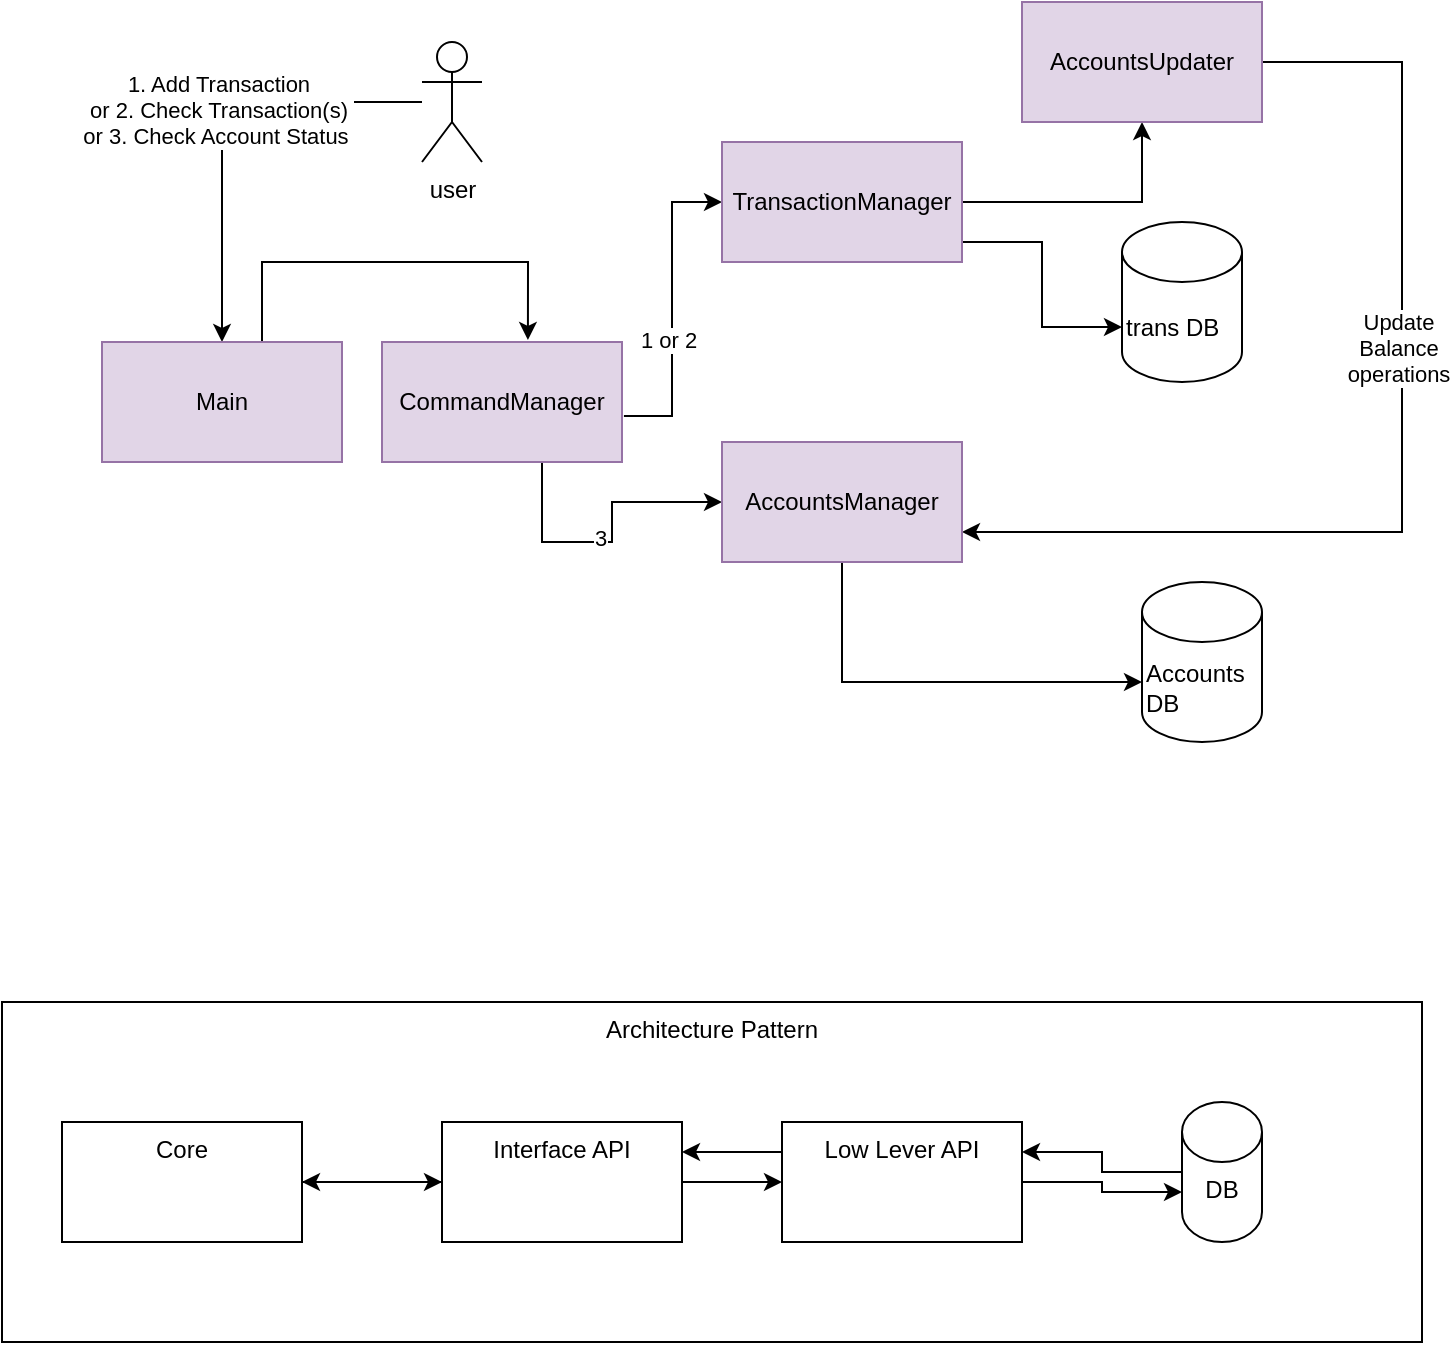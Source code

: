 <mxfile version="14.9.6" type="device" pages="3"><diagram id="Vb-tk30ftw8vMjBTLNLV" name="HLD"><mxGraphModel dx="1186" dy="725" grid="1" gridSize="10" guides="1" tooltips="1" connect="1" arrows="1" fold="1" page="1" pageScale="1" pageWidth="827" pageHeight="1169" math="0" shadow="0"><root><mxCell id="0"/><mxCell id="1" parent="0"/><mxCell id="M7VsPgKbZLjRZmRRYbGa-11" value="Architecture Pattern" style="rounded=0;whiteSpace=wrap;html=1;verticalAlign=top;" parent="1" vertex="1"><mxGeometry x="80" y="770" width="710" height="170" as="geometry"/></mxCell><mxCell id="-_7C8Q36fpUBjQMdAk2E-4" style="edgeStyle=orthogonalEdgeStyle;rounded=0;orthogonalLoop=1;jettySize=auto;html=1;" parent="1" source="-_7C8Q36fpUBjQMdAk2E-1" target="-_7C8Q36fpUBjQMdAk2E-3" edge="1"><mxGeometry relative="1" as="geometry"/></mxCell><mxCell id="-_7C8Q36fpUBjQMdAk2E-5" value="1. Add Transaction&lt;br&gt;or 2. Check Transaction(s)&lt;br&gt;or 3. Check Account Status&amp;nbsp;" style="edgeLabel;html=1;align=center;verticalAlign=middle;resizable=0;points=[];" parent="-_7C8Q36fpUBjQMdAk2E-4" vertex="1" connectable="0"><mxGeometry x="-0.056" y="-2" relative="1" as="geometry"><mxPoint as="offset"/></mxGeometry></mxCell><mxCell id="-_7C8Q36fpUBjQMdAk2E-1" value="user" style="shape=umlActor;verticalLabelPosition=bottom;verticalAlign=top;html=1;outlineConnect=0;" parent="1" vertex="1"><mxGeometry x="290" y="290" width="30" height="60" as="geometry"/></mxCell><mxCell id="9gveYvl_sBy4bHLRtzPe-2" style="edgeStyle=orthogonalEdgeStyle;rounded=0;orthogonalLoop=1;jettySize=auto;html=1;entryX=0;entryY=0.5;entryDx=0;entryDy=0;exitX=1.008;exitY=0.617;exitDx=0;exitDy=0;exitPerimeter=0;" parent="1" source="vs-Q7AdigIMnLLfjl2sd-1" target="9gveYvl_sBy4bHLRtzPe-1" edge="1"><mxGeometry relative="1" as="geometry"/></mxCell><mxCell id="9gveYvl_sBy4bHLRtzPe-3" value="1 or 2" style="edgeLabel;html=1;align=center;verticalAlign=middle;resizable=0;points=[];" parent="9gveYvl_sBy4bHLRtzPe-2" vertex="1" connectable="0"><mxGeometry x="-0.2" y="2" relative="1" as="geometry"><mxPoint as="offset"/></mxGeometry></mxCell><mxCell id="-dZwcNlI9GDMZUsrCV7k-7" style="edgeStyle=orthogonalEdgeStyle;rounded=0;orthogonalLoop=1;jettySize=auto;html=1;entryX=0;entryY=0.5;entryDx=0;entryDy=0;" parent="1" source="vs-Q7AdigIMnLLfjl2sd-1" target="-dZwcNlI9GDMZUsrCV7k-2" edge="1"><mxGeometry relative="1" as="geometry"><Array as="points"><mxPoint x="350" y="540"/><mxPoint x="385" y="540"/><mxPoint x="385" y="520"/></Array></mxGeometry></mxCell><mxCell id="-dZwcNlI9GDMZUsrCV7k-8" value="3" style="edgeLabel;html=1;align=center;verticalAlign=middle;resizable=0;points=[];" parent="-dZwcNlI9GDMZUsrCV7k-7" vertex="1" connectable="0"><mxGeometry x="-0.082" y="2" relative="1" as="geometry"><mxPoint as="offset"/></mxGeometry></mxCell><mxCell id="vs-Q7AdigIMnLLfjl2sd-2" style="edgeStyle=orthogonalEdgeStyle;rounded=0;orthogonalLoop=1;jettySize=auto;html=1;entryX=0.608;entryY=-0.017;entryDx=0;entryDy=0;entryPerimeter=0;" parent="1" source="-_7C8Q36fpUBjQMdAk2E-3" target="vs-Q7AdigIMnLLfjl2sd-1" edge="1"><mxGeometry relative="1" as="geometry"><mxPoint x="340" y="510" as="targetPoint"/><Array as="points"><mxPoint x="210" y="400"/><mxPoint x="343" y="400"/></Array></mxGeometry></mxCell><mxCell id="-_7C8Q36fpUBjQMdAk2E-3" value="Main" style="rounded=0;whiteSpace=wrap;html=1;fillColor=#e1d5e7;strokeColor=#9673a6;" parent="1" vertex="1"><mxGeometry x="130" y="440" width="120" height="60" as="geometry"/></mxCell><mxCell id="-dZwcNlI9GDMZUsrCV7k-3" style="edgeStyle=orthogonalEdgeStyle;rounded=0;orthogonalLoop=1;jettySize=auto;html=1;entryX=0.5;entryY=1;entryDx=0;entryDy=0;" parent="1" source="9gveYvl_sBy4bHLRtzPe-1" target="-dZwcNlI9GDMZUsrCV7k-1" edge="1"><mxGeometry relative="1" as="geometry"/></mxCell><mxCell id="-dZwcNlI9GDMZUsrCV7k-5" style="edgeStyle=orthogonalEdgeStyle;rounded=0;orthogonalLoop=1;jettySize=auto;html=1;entryX=0;entryY=0;entryDx=0;entryDy=52.5;entryPerimeter=0;" parent="1" source="9gveYvl_sBy4bHLRtzPe-1" target="-dZwcNlI9GDMZUsrCV7k-4" edge="1"><mxGeometry relative="1" as="geometry"><Array as="points"><mxPoint x="600" y="390"/><mxPoint x="600" y="433"/></Array></mxGeometry></mxCell><mxCell id="9gveYvl_sBy4bHLRtzPe-1" value="TransactionManager" style="rounded=0;whiteSpace=wrap;html=1;fillColor=#e1d5e7;strokeColor=#9673a6;" parent="1" vertex="1"><mxGeometry x="440" y="340" width="120" height="60" as="geometry"/></mxCell><mxCell id="-dZwcNlI9GDMZUsrCV7k-6" style="edgeStyle=orthogonalEdgeStyle;rounded=0;orthogonalLoop=1;jettySize=auto;html=1;entryX=1;entryY=0.75;entryDx=0;entryDy=0;" parent="1" source="-dZwcNlI9GDMZUsrCV7k-1" target="-dZwcNlI9GDMZUsrCV7k-2" edge="1"><mxGeometry relative="1" as="geometry"><Array as="points"><mxPoint x="780" y="300"/><mxPoint x="780" y="535"/></Array></mxGeometry></mxCell><mxCell id="ebMUpn-zs8xRtVyIjCLz-2" value="Update &lt;br&gt;Balance &lt;br&gt;operations" style="edgeLabel;html=1;align=center;verticalAlign=middle;resizable=0;points=[];" parent="-dZwcNlI9GDMZUsrCV7k-6" vertex="1" connectable="0"><mxGeometry x="-0.189" y="-2" relative="1" as="geometry"><mxPoint as="offset"/></mxGeometry></mxCell><mxCell id="-dZwcNlI9GDMZUsrCV7k-1" value="AccountsUpdater" style="rounded=0;whiteSpace=wrap;html=1;fillColor=#e1d5e7;strokeColor=#9673a6;" parent="1" vertex="1"><mxGeometry x="590" y="270" width="120" height="60" as="geometry"/></mxCell><mxCell id="ebMUpn-zs8xRtVyIjCLz-1" style="edgeStyle=orthogonalEdgeStyle;rounded=0;orthogonalLoop=1;jettySize=auto;html=1;" parent="1" source="-dZwcNlI9GDMZUsrCV7k-2" target="-dZwcNlI9GDMZUsrCV7k-9" edge="1"><mxGeometry relative="1" as="geometry"><Array as="points"><mxPoint x="500" y="610"/></Array></mxGeometry></mxCell><mxCell id="-dZwcNlI9GDMZUsrCV7k-2" value="AccountsManager" style="rounded=0;whiteSpace=wrap;html=1;fillColor=#e1d5e7;strokeColor=#9673a6;" parent="1" vertex="1"><mxGeometry x="440" y="490" width="120" height="60" as="geometry"/></mxCell><mxCell id="-dZwcNlI9GDMZUsrCV7k-4" value="trans DB" style="shape=cylinder3;whiteSpace=wrap;html=1;boundedLbl=1;backgroundOutline=1;size=15;align=left;" parent="1" vertex="1"><mxGeometry x="640" y="380" width="60" height="80" as="geometry"/></mxCell><mxCell id="-dZwcNlI9GDMZUsrCV7k-9" value="Accounts DB" style="shape=cylinder3;whiteSpace=wrap;html=1;boundedLbl=1;backgroundOutline=1;size=15;align=left;" parent="1" vertex="1"><mxGeometry x="650" y="560" width="60" height="80" as="geometry"/></mxCell><mxCell id="vs-Q7AdigIMnLLfjl2sd-1" value="CommandManager" style="rounded=0;whiteSpace=wrap;html=1;fillColor=#e1d5e7;strokeColor=#9673a6;" parent="1" vertex="1"><mxGeometry x="270" y="440" width="120" height="60" as="geometry"/></mxCell><mxCell id="M7VsPgKbZLjRZmRRYbGa-5" style="edgeStyle=orthogonalEdgeStyle;rounded=0;orthogonalLoop=1;jettySize=auto;html=1;exitX=1;exitY=0.5;exitDx=0;exitDy=0;entryX=0;entryY=0.5;entryDx=0;entryDy=0;" parent="1" source="M7VsPgKbZLjRZmRRYbGa-1" target="M7VsPgKbZLjRZmRRYbGa-2" edge="1"><mxGeometry relative="1" as="geometry"/></mxCell><mxCell id="M7VsPgKbZLjRZmRRYbGa-1" value="Core" style="rounded=0;whiteSpace=wrap;html=1;verticalAlign=top;" parent="1" vertex="1"><mxGeometry x="110" y="830" width="120" height="60" as="geometry"/></mxCell><mxCell id="M7VsPgKbZLjRZmRRYbGa-6" style="edgeStyle=orthogonalEdgeStyle;rounded=0;orthogonalLoop=1;jettySize=auto;html=1;exitX=1;exitY=0.5;exitDx=0;exitDy=0;" parent="1" source="M7VsPgKbZLjRZmRRYbGa-2" target="M7VsPgKbZLjRZmRRYbGa-3" edge="1"><mxGeometry relative="1" as="geometry"/></mxCell><mxCell id="M7VsPgKbZLjRZmRRYbGa-10" style="edgeStyle=orthogonalEdgeStyle;rounded=0;orthogonalLoop=1;jettySize=auto;html=1;" parent="1" source="M7VsPgKbZLjRZmRRYbGa-2" target="M7VsPgKbZLjRZmRRYbGa-1" edge="1"><mxGeometry relative="1" as="geometry"/></mxCell><mxCell id="M7VsPgKbZLjRZmRRYbGa-2" value="Interface API" style="rounded=0;whiteSpace=wrap;html=1;verticalAlign=top;" parent="1" vertex="1"><mxGeometry x="300" y="830" width="120" height="60" as="geometry"/></mxCell><mxCell id="M7VsPgKbZLjRZmRRYbGa-7" style="edgeStyle=orthogonalEdgeStyle;rounded=0;orthogonalLoop=1;jettySize=auto;html=1;entryX=0;entryY=0;entryDx=0;entryDy=45;entryPerimeter=0;" parent="1" source="M7VsPgKbZLjRZmRRYbGa-3" target="M7VsPgKbZLjRZmRRYbGa-4" edge="1"><mxGeometry relative="1" as="geometry"/></mxCell><mxCell id="M7VsPgKbZLjRZmRRYbGa-9" style="edgeStyle=orthogonalEdgeStyle;rounded=0;orthogonalLoop=1;jettySize=auto;html=1;exitX=0;exitY=0.25;exitDx=0;exitDy=0;entryX=1;entryY=0.25;entryDx=0;entryDy=0;" parent="1" source="M7VsPgKbZLjRZmRRYbGa-3" target="M7VsPgKbZLjRZmRRYbGa-2" edge="1"><mxGeometry relative="1" as="geometry"/></mxCell><mxCell id="M7VsPgKbZLjRZmRRYbGa-3" value="Low Lever API" style="rounded=0;whiteSpace=wrap;html=1;verticalAlign=top;" parent="1" vertex="1"><mxGeometry x="470" y="830" width="120" height="60" as="geometry"/></mxCell><mxCell id="M7VsPgKbZLjRZmRRYbGa-8" style="edgeStyle=orthogonalEdgeStyle;rounded=0;orthogonalLoop=1;jettySize=auto;html=1;entryX=1;entryY=0.25;entryDx=0;entryDy=0;" parent="1" source="M7VsPgKbZLjRZmRRYbGa-4" target="M7VsPgKbZLjRZmRRYbGa-3" edge="1"><mxGeometry relative="1" as="geometry"/></mxCell><mxCell id="M7VsPgKbZLjRZmRRYbGa-4" value="DB" style="shape=cylinder3;whiteSpace=wrap;html=1;boundedLbl=1;backgroundOutline=1;size=15;verticalAlign=top;" parent="1" vertex="1"><mxGeometry x="670" y="820" width="40" height="70" as="geometry"/></mxCell></root></mxGraphModel></diagram><diagram id="JLAhMNQzTyT5qTQWKMof" name="LLD"><mxGraphModel dx="1186" dy="1894" grid="1" gridSize="10" guides="1" tooltips="1" connect="1" arrows="1" fold="1" page="1" pageScale="1" pageWidth="827" pageHeight="1169" math="0" shadow="0"><root><mxCell id="hGNX6rLnnjMWMwp5fgwa-0"/><mxCell id="hGNX6rLnnjMWMwp5fgwa-1" parent="hGNX6rLnnjMWMwp5fgwa-0"/><mxCell id="bo_1hyQshSFWZ41gRDlM-5" value="Core" style="rounded=0;whiteSpace=wrap;html=1;verticalAlign=top;" parent="hGNX6rLnnjMWMwp5fgwa-1" vertex="1"><mxGeometry x="20" y="580" width="830" height="810" as="geometry"/></mxCell><mxCell id="bo_1hyQshSFWZ41gRDlM-4" value="DB/Core Interface" style="rounded=0;whiteSpace=wrap;html=1;verticalAlign=top;" parent="hGNX6rLnnjMWMwp5fgwa-1" vertex="1"><mxGeometry x="10" y="180" width="930" height="370" as="geometry"/></mxCell><mxCell id="bo_1hyQshSFWZ41gRDlM-1" value="Types/Data Wrappers" style="rounded=0;whiteSpace=wrap;html=1;verticalAlign=top;" parent="hGNX6rLnnjMWMwp5fgwa-1" vertex="1"><mxGeometry y="-1070" width="800" height="490" as="geometry"/></mxCell><mxCell id="bo_1hyQshSFWZ41gRDlM-0" value="Low level DB APIs" style="rounded=0;whiteSpace=wrap;html=1;horizontal=1;verticalAlign=top;" parent="hGNX6rLnnjMWMwp5fgwa-1" vertex="1"><mxGeometry x="10" y="-455" width="800" height="575" as="geometry"/></mxCell><mxCell id="-F5hIWtHz1NrazbuDl5s-0" value="&lt;b&gt;Transaction&lt;/b&gt;&lt;br&gt;id: int&lt;br&gt;timestamp: TimeStamp&lt;br&gt;transactionVaue: TransactionValue&lt;br&gt;comments: Comments&lt;br&gt;to: *Account&lt;br&gt;from: *Account" style="rounded=0;whiteSpace=wrap;html=1;fillColor=#d5e8d4;strokeColor=#82b366;" parent="hGNX6rLnnjMWMwp5fgwa-1" vertex="1"><mxGeometry x="29" y="-875" width="190" height="120" as="geometry"/></mxCell><mxCell id="lmXseg8YzpKc3TaLewBm-5" value="Account (Struct)&lt;br&gt;name: string&amp;nbsp;&lt;br&gt;value: AccountValue" style="rounded=0;whiteSpace=wrap;html=1;fillColor=#d5e8d4;strokeColor=#82b366;" parent="hGNX6rLnnjMWMwp5fgwa-1" vertex="1"><mxGeometry x="329" y="-850" width="200" height="70" as="geometry"/></mxCell><mxCell id="lmXseg8YzpKc3TaLewBm-6" value="TransactionValue (Struct)&lt;br&gt;value: int&lt;br&gt;currency: Currency&amp;nbsp;" style="rounded=0;whiteSpace=wrap;html=1;fillColor=#d5e8d4;strokeColor=#82b366;" parent="hGNX6rLnnjMWMwp5fgwa-1" vertex="1"><mxGeometry x="539" y="-930" width="200" height="70" as="geometry"/></mxCell><mxCell id="lmXseg8YzpKc3TaLewBm-7" value="Currency(Enum)" style="rounded=0;whiteSpace=wrap;html=1;fillColor=#d5e8d4;strokeColor=#82b366;" parent="hGNX6rLnnjMWMwp5fgwa-1" vertex="1"><mxGeometry x="329" y="-1030" width="200" height="70" as="geometry"/></mxCell><mxCell id="YnQ04s1rttIlmckmibOy-10" style="edgeStyle=orthogonalEdgeStyle;rounded=0;orthogonalLoop=1;jettySize=auto;html=1;" parent="hGNX6rLnnjMWMwp5fgwa-1" source="frwPVv0oRVw93qK2JDt_-2" target="YnQ04s1rttIlmckmibOy-7" edge="1"><mxGeometry relative="1" as="geometry"/></mxCell><mxCell id="frwPVv0oRVw93qK2JDt_-2" value="&lt;b&gt;TransactionManager(I)&lt;br&gt;&lt;/b&gt;createTransaction(Transaction) (Response, error)&lt;br&gt;getTransaction(transactionId int) (Transaction, error)&lt;br&gt;getTransactionsByDate(startdate&amp;nbsp;TimeStamp, enddate&amp;nbsp;TimeStamp) (List[Transaction], error)" style="rounded=0;whiteSpace=wrap;html=1;" parent="hGNX6rLnnjMWMwp5fgwa-1" vertex="1"><mxGeometry x="99" y="960" width="520" height="80" as="geometry"/></mxCell><mxCell id="YnQ04s1rttIlmckmibOy-8" style="edgeStyle=orthogonalEdgeStyle;rounded=0;orthogonalLoop=1;jettySize=auto;html=1;entryX=0;entryY=0.5;entryDx=0;entryDy=0;" parent="hGNX6rLnnjMWMwp5fgwa-1" source="YnQ04s1rttIlmckmibOy-0" target="YnQ04s1rttIlmckmibOy-6" edge="1"><mxGeometry relative="1" as="geometry"/></mxCell><mxCell id="YnQ04s1rttIlmckmibOy-0" value="&lt;b&gt;AccountsManager(I)&lt;br&gt;&lt;/b&gt;createAccount(name) (Response, error)&lt;br&gt;getBalance(name) (AccountValue, error)&lt;br&gt;updateBalance(name,&amp;nbsp;AccountValue) (Response, error)&lt;br&gt;getAccount(name) (Account, error)&lt;br&gt;renameAccount(oldName, newName) (Response, error)" style="rounded=0;whiteSpace=wrap;html=1;fillColor=#d5e8d4;strokeColor=#82b366;" parent="hGNX6rLnnjMWMwp5fgwa-1" vertex="1"><mxGeometry x="110" y="760" width="330" height="100" as="geometry"/></mxCell><mxCell id="YnQ04s1rttIlmckmibOy-6" value="Account Table&lt;br&gt;account_name, timestamp, accountValue" style="rounded=0;whiteSpace=wrap;html=1;fillColor=#d5e8d4;strokeColor=#82b366;" parent="hGNX6rLnnjMWMwp5fgwa-1" vertex="1"><mxGeometry x="600" y="660" width="242" height="60" as="geometry"/></mxCell><mxCell id="YnQ04s1rttIlmckmibOy-7" value="Transaction Table&lt;br&gt;transactionId, timestamp, to, from, comments" style="rounded=0;whiteSpace=wrap;html=1;" parent="hGNX6rLnnjMWMwp5fgwa-1" vertex="1"><mxGeometry x="260" y="1150" width="330" height="60" as="geometry"/></mxCell><mxCell id="YnQ04s1rttIlmckmibOy-9" value="AccountValue (Struct)&lt;br&gt;value: int&lt;br&gt;currency: Currency&amp;nbsp;" style="rounded=0;whiteSpace=wrap;html=1;fillColor=#d5e8d4;strokeColor=#82b366;" parent="hGNX6rLnnjMWMwp5fgwa-1" vertex="1"><mxGeometry x="329" y="-930" width="200" height="70" as="geometry"/></mxCell><mxCell id="SEoanj32ckf1D8AobCXg-0" value="Response(Type string)&lt;br&gt;print()&lt;br&gt;stinger()" style="rounded=0;whiteSpace=wrap;html=1;fillColor=#d5e8d4;strokeColor=#82b366;" parent="hGNX6rLnnjMWMwp5fgwa-1" vertex="1"><mxGeometry x="539" y="-660" width="200" height="70" as="geometry"/></mxCell><mxCell id="SjqLLPPLHTN6e16xPOK6-0" value="TimeStamp(Type string)&lt;br&gt;getTS() TimeStamp&lt;br&gt;GetDate() string&lt;br&gt;validateTS()" style="rounded=0;whiteSpace=wrap;html=1;fillColor=#d5e8d4;strokeColor=#82b366;" parent="hGNX6rLnnjMWMwp5fgwa-1" vertex="1"><mxGeometry x="329" y="-740" width="200" height="70" as="geometry"/></mxCell><mxCell id="-PxzkCx1hR7UUoMOL5vH-0" style="edgeStyle=orthogonalEdgeStyle;rounded=0;orthogonalLoop=1;jettySize=auto;html=1;entryX=0;entryY=0.5;entryDx=0;entryDy=0;dashed=1;" parent="hGNX6rLnnjMWMwp5fgwa-1" source="CV7zwYcKeFd8MiRiVAoW-0" target="YnQ04s1rttIlmckmibOy-0" edge="1"><mxGeometry relative="1" as="geometry"/></mxCell><mxCell id="CV7zwYcKeFd8MiRiVAoW-0" value="&lt;b&gt;AccountsUpdater(C)&lt;/b&gt;&lt;br&gt;updateBalance(name,&amp;nbsp;AccountValue, AccountsManager) (Response, error)" style="rounded=0;whiteSpace=wrap;html=1;" parent="hGNX6rLnnjMWMwp5fgwa-1" vertex="1"><mxGeometry x="99" y="610" width="321" height="80" as="geometry"/></mxCell><mxCell id="GqMXfEgqTMMAfkuQwOdh-3" style="edgeStyle=orthogonalEdgeStyle;rounded=0;orthogonalLoop=1;jettySize=auto;html=1;" parent="hGNX6rLnnjMWMwp5fgwa-1" source="TlKB4B7dq0NlBEfjqtxx-0" target="GqMXfEgqTMMAfkuQwOdh-2" edge="1"><mxGeometry relative="1" as="geometry"/></mxCell><mxCell id="TlKB4B7dq0NlBEfjqtxx-0" value="&lt;b&gt;CommandManager(I)&lt;br&gt;&lt;/b&gt;executeCommand(command Command) (Response, error)&lt;br&gt;&lt;i&gt;- allocate command to transaction manager or accounts manager&lt;br&gt;- validates commands&lt;br&gt;&lt;/i&gt;" style="rounded=0;whiteSpace=wrap;html=1;" parent="hGNX6rLnnjMWMwp5fgwa-1" vertex="1"><mxGeometry x="99" y="1260" width="368" height="80" as="geometry"/></mxCell><mxCell id="arfzNv-VXS6YDO67etap-0" value="Command(Type string)&lt;br&gt;print()&lt;br&gt;stringer()" style="rounded=0;whiteSpace=wrap;html=1;fillColor=#d5e8d4;strokeColor=#82b366;" parent="hGNX6rLnnjMWMwp5fgwa-1" vertex="1"><mxGeometry x="330" y="-660" width="200" height="70" as="geometry"/></mxCell><mxCell id="kRiokKXwMmLSYRsiWrnr-0" value="&lt;b&gt;Exceptions&lt;/b&gt;&lt;br&gt;InvalidCommanException&lt;br&gt;TransactionNotFoundException&lt;br&gt;TransactionCreationException&lt;br&gt;InsufficientBalanceException&lt;br&gt;AccountCreationException&lt;br&gt;AccountNotFoundException&lt;br&gt;AccountUpdateException" style="rounded=0;whiteSpace=wrap;html=1;fillColor=#d5e8d4;strokeColor=#82b366;" parent="hGNX6rLnnjMWMwp5fgwa-1" vertex="1"><mxGeometry x="29" y="-1030" width="250" height="130" as="geometry"/></mxCell><mxCell id="2bpd9unrzw6eZKLGphv0-0" value="Comments(Type string)&lt;br&gt;print()&lt;br&gt;stinger()" style="rounded=0;whiteSpace=wrap;html=1;fillColor=#d5e8d4;strokeColor=#82b366;" parent="hGNX6rLnnjMWMwp5fgwa-1" vertex="1"><mxGeometry x="539" y="-740" width="200" height="70" as="geometry"/></mxCell><mxCell id="GqMXfEgqTMMAfkuQwOdh-0" value="&lt;span style=&quot;font-weight: normal&quot;&gt;Implementation&lt;/span&gt;" style="rounded=0;whiteSpace=wrap;html=1;fontStyle=1;fillColor=#fff2cc;strokeColor=#d6b656;" parent="hGNX6rLnnjMWMwp5fgwa-1" vertex="1"><mxGeometry x="456" y="735" width="165" height="50" as="geometry"/></mxCell><mxCell id="GqMXfEgqTMMAfkuQwOdh-1" value="Implementation" style="rounded=0;whiteSpace=wrap;html=1;" parent="hGNX6rLnnjMWMwp5fgwa-1" vertex="1"><mxGeometry x="330" y="1070" width="165" height="50" as="geometry"/></mxCell><mxCell id="GqMXfEgqTMMAfkuQwOdh-2" value="Command&lt;br&gt;specific &lt;br&gt;Implementation" style="rounded=0;whiteSpace=wrap;html=1;" parent="hGNX6rLnnjMWMwp5fgwa-1" vertex="1"><mxGeometry x="540" y="1300" width="165" height="50" as="geometry"/></mxCell><mxCell id="Eaq4y0cqgMb6EanvRjNy-8" style="edgeStyle=orthogonalEdgeStyle;rounded=0;orthogonalLoop=1;jettySize=auto;html=1;exitX=1;exitY=0.5;exitDx=0;exitDy=0;" parent="hGNX6rLnnjMWMwp5fgwa-1" source="Eaq4y0cqgMb6EanvRjNy-0" target="Eaq4y0cqgMb6EanvRjNy-2" edge="1"><mxGeometry relative="1" as="geometry"/></mxCell><mxCell id="Eaq4y0cqgMb6EanvRjNy-0" value="&lt;b&gt;AccountsTableReader(I)&lt;br&gt;&lt;/b&gt;AccountsTableRead(account_name) (*sql.Rows, error)&lt;br&gt;" style="rounded=0;whiteSpace=wrap;html=1;" parent="hGNX6rLnnjMWMwp5fgwa-1" vertex="1"><mxGeometry x="39" y="-300" width="321" height="80" as="geometry"/></mxCell><mxCell id="Eaq4y0cqgMb6EanvRjNy-9" style="edgeStyle=orthogonalEdgeStyle;rounded=0;orthogonalLoop=1;jettySize=auto;html=1;entryX=0;entryY=0.25;entryDx=0;entryDy=0;" parent="hGNX6rLnnjMWMwp5fgwa-1" source="Eaq4y0cqgMb6EanvRjNy-1" target="Eaq4y0cqgMb6EanvRjNy-3" edge="1"><mxGeometry relative="1" as="geometry"/></mxCell><mxCell id="Eaq4y0cqgMb6EanvRjNy-1" value="&lt;b&gt;AccountsTableWriter(I)&lt;br&gt;&lt;/b&gt;AccountsTableWrite(account_name, value int) (bool, error)" style="rounded=0;whiteSpace=wrap;html=1;" parent="hGNX6rLnnjMWMwp5fgwa-1" vertex="1"><mxGeometry x="39" y="-180" width="371" height="70" as="geometry"/></mxCell><mxCell id="Eaq4y0cqgMb6EanvRjNy-2" value="&lt;span style=&quot;font-weight: normal&quot;&gt;DB Specific &lt;br&gt;Implementation&lt;/span&gt;" style="rounded=0;whiteSpace=wrap;html=1;fontStyle=1" parent="hGNX6rLnnjMWMwp5fgwa-1" vertex="1"><mxGeometry x="460" y="-285" width="165" height="50" as="geometry"/></mxCell><mxCell id="Eaq4y0cqgMb6EanvRjNy-3" value="&lt;span style=&quot;font-weight: normal&quot;&gt;DB Specific &lt;br&gt;Implementation&lt;/span&gt;" style="rounded=0;whiteSpace=wrap;html=1;fontStyle=1" parent="hGNX6rLnnjMWMwp5fgwa-1" vertex="1"><mxGeometry x="470" y="-190" width="165" height="50" as="geometry"/></mxCell><mxCell id="Eaq4y0cqgMb6EanvRjNy-10" style="edgeStyle=orthogonalEdgeStyle;rounded=0;orthogonalLoop=1;jettySize=auto;html=1;" parent="hGNX6rLnnjMWMwp5fgwa-1" source="Eaq4y0cqgMb6EanvRjNy-4" target="Eaq4y0cqgMb6EanvRjNy-6" edge="1"><mxGeometry relative="1" as="geometry"/></mxCell><mxCell id="Eaq4y0cqgMb6EanvRjNy-4" value="&lt;b&gt;TransactionTableReader(I)&lt;br&gt;&lt;/b&gt;TransactionTableReadById(transaction_id) (*sql.Rows, error)&lt;br&gt;TransactionTableReadAll(start_date, end_date) (*sql.Rows, error)" style="rounded=0;whiteSpace=wrap;html=1;" parent="hGNX6rLnnjMWMwp5fgwa-1" vertex="1"><mxGeometry x="39" y="-90" width="371" height="80" as="geometry"/></mxCell><mxCell id="Eaq4y0cqgMb6EanvRjNy-11" style="edgeStyle=orthogonalEdgeStyle;rounded=0;orthogonalLoop=1;jettySize=auto;html=1;entryX=0;entryY=0.25;entryDx=0;entryDy=0;" parent="hGNX6rLnnjMWMwp5fgwa-1" source="Eaq4y0cqgMb6EanvRjNy-5" target="Eaq4y0cqgMb6EanvRjNy-7" edge="1"><mxGeometry relative="1" as="geometry"/></mxCell><mxCell id="Eaq4y0cqgMb6EanvRjNy-5" value="&lt;b&gt;TransactionTableWriter(I)&lt;br&gt;&lt;/b&gt;TransactionTableWrite(transaction_id, value int, comments, to string, from string) (bool, error)" style="rounded=0;whiteSpace=wrap;html=1;" parent="hGNX6rLnnjMWMwp5fgwa-1" vertex="1"><mxGeometry x="20" y="20" width="531" height="70" as="geometry"/></mxCell><mxCell id="Eaq4y0cqgMb6EanvRjNy-6" value="&lt;span style=&quot;font-weight: normal&quot;&gt;DB Specific &lt;br&gt;Implementation&lt;/span&gt;" style="rounded=0;whiteSpace=wrap;html=1;fontStyle=1" parent="hGNX6rLnnjMWMwp5fgwa-1" vertex="1"><mxGeometry x="460" y="-75" width="165" height="50" as="geometry"/></mxCell><mxCell id="Eaq4y0cqgMb6EanvRjNy-7" value="&lt;span style=&quot;font-weight: normal&quot;&gt;DB Specific &lt;br&gt;Implementation&lt;/span&gt;" style="rounded=0;whiteSpace=wrap;html=1;fontStyle=1" parent="hGNX6rLnnjMWMwp5fgwa-1" vertex="1"><mxGeometry x="617" y="20" width="165" height="50" as="geometry"/></mxCell><mxCell id="Cgf3q7-4PYrAycrAwdVP-0" style="edgeStyle=orthogonalEdgeStyle;rounded=0;orthogonalLoop=1;jettySize=auto;html=1;exitX=1;exitY=0.5;exitDx=0;exitDy=0;" parent="hGNX6rLnnjMWMwp5fgwa-1" source="Cgf3q7-4PYrAycrAwdVP-1" target="Cgf3q7-4PYrAycrAwdVP-2" edge="1"><mxGeometry relative="1" as="geometry"/></mxCell><mxCell id="Cgf3q7-4PYrAycrAwdVP-1" value="&lt;b&gt;DbConnApi(I)&lt;br&gt;&lt;/b&gt;GetConnection() (*sql.DB, error)" style="rounded=0;whiteSpace=wrap;html=1;" parent="hGNX6rLnnjMWMwp5fgwa-1" vertex="1"><mxGeometry x="39" y="-410" width="321" height="80" as="geometry"/></mxCell><mxCell id="Cgf3q7-4PYrAycrAwdVP-2" value="&lt;span style=&quot;font-weight: normal&quot;&gt;DB Specific &lt;br&gt;Implementation&lt;/span&gt;" style="rounded=0;whiteSpace=wrap;html=1;fontStyle=1" parent="hGNX6rLnnjMWMwp5fgwa-1" vertex="1"><mxGeometry x="460" y="-395" width="165" height="50" as="geometry"/></mxCell><mxCell id="bo_1hyQshSFWZ41gRDlM-2" value="&lt;b&gt;DbObjectInterface&lt;br&gt;&lt;/b&gt;createTransactionObject(row *sql.Row) *Transaction&lt;br&gt;createAccountsObject(row *sql.Row) *Account&lt;br&gt;createTransactionSqlObject(trans *Transaction) *sql.Row&lt;br&gt;createAccountsSqlObject(acc *Account)&amp;nbsp; *sql.Row" style="rounded=0;whiteSpace=wrap;html=1;verticalAlign=top;" parent="hGNX6rLnnjMWMwp5fgwa-1" vertex="1"><mxGeometry x="40" y="210" width="381" height="80" as="geometry"/></mxCell><mxCell id="B8Ql8aeDQS52HPOxWBNb-2" style="edgeStyle=orthogonalEdgeStyle;rounded=0;orthogonalLoop=1;jettySize=auto;html=1;" parent="hGNX6rLnnjMWMwp5fgwa-1" source="bo_1hyQshSFWZ41gRDlM-3" target="B8Ql8aeDQS52HPOxWBNb-1" edge="1"><mxGeometry relative="1" as="geometry"/></mxCell><mxCell id="bo_1hyQshSFWZ41gRDlM-3" value="&lt;b&gt;DbManagerApi(I)&lt;br&gt;&lt;/b&gt;ReadAccountsTable(account_name) *Account&lt;br&gt;WriteAccountsTable(*Account) int&lt;br&gt;ReadTransactionTableId(id) *Transaction&lt;br&gt;ReadTransactionTableData(start_date, end_date) *Transaction[]&lt;br&gt;WriteTransactionTable(*Transaction) int" style="rounded=0;whiteSpace=wrap;html=1;verticalAlign=top;fillColor=#d5e8d4;strokeColor=#82b366;" parent="hGNX6rLnnjMWMwp5fgwa-1" vertex="1"><mxGeometry x="39" y="320" width="390" height="100" as="geometry"/></mxCell><mxCell id="4ErCinOom_vD8dA9v27z-1" style="edgeStyle=orthogonalEdgeStyle;rounded=0;orthogonalLoop=1;jettySize=auto;html=1;entryX=0;entryY=0.5;entryDx=0;entryDy=0;entryPerimeter=0;" edge="1" parent="hGNX6rLnnjMWMwp5fgwa-1" source="B8Ql8aeDQS52HPOxWBNb-0" target="4ErCinOom_vD8dA9v27z-0"><mxGeometry relative="1" as="geometry"/></mxCell><mxCell id="B8Ql8aeDQS52HPOxWBNb-0" value="&lt;b&gt;InterfaceObject(C)&lt;br&gt;&lt;/b&gt;getInterfaceObject()" style="rounded=0;whiteSpace=wrap;html=1;verticalAlign=top;" parent="hGNX6rLnnjMWMwp5fgwa-1" vertex="1"><mxGeometry x="230" y="440" width="120" height="60" as="geometry"/></mxCell><mxCell id="B8Ql8aeDQS52HPOxWBNb-1" value="&lt;span style=&quot;font-weight: normal&quot;&gt;Implementation&lt;br&gt;&lt;i&gt;(test with dummy)&lt;/i&gt;&lt;br&gt;&lt;/span&gt;" style="rounded=0;whiteSpace=wrap;html=1;fontStyle=1;fillColor=#fff2cc;strokeColor=#d6b656;" parent="hGNX6rLnnjMWMwp5fgwa-1" vertex="1"><mxGeometry x="510" y="320" width="165" height="50" as="geometry"/></mxCell><mxCell id="4ErCinOom_vD8dA9v27z-0" value="config" style="shape=note;whiteSpace=wrap;html=1;backgroundOutline=1;darkOpacity=0.05;" vertex="1" parent="hGNX6rLnnjMWMwp5fgwa-1"><mxGeometry x="467" y="410" width="60" height="80" as="geometry"/></mxCell></root></mxGraphModel></diagram><diagram id="HKGH-cJ5U7z1WbK3QutI" name="pointers"><mxGraphModel dx="1186" dy="612" grid="1" gridSize="10" guides="1" tooltips="1" connect="1" arrows="1" fold="1" page="1" pageScale="1" pageWidth="827" pageHeight="1169" math="0" shadow="0"><root><mxCell id="7FTOfkrb1EjYhWS3VwpA-0"/><mxCell id="7FTOfkrb1EjYhWS3VwpA-1" parent="7FTOfkrb1EjYhWS3VwpA-0"/><mxCell id="7FTOfkrb1EjYhWS3VwpA-2" value="&lt;b&gt;Important Ideas:&lt;br&gt;&lt;/b&gt;1. accounts can not be deleted.&lt;br&gt;2. transactions can not be deleted.&lt;br&gt;3. adjustment via transaction +ve/-ve.&lt;br&gt;4. Account balance can not become -ve" style="rounded=0;whiteSpace=wrap;html=1;align=left;" parent="7FTOfkrb1EjYhWS3VwpA-1" vertex="1"><mxGeometry x="70" y="90" width="250" height="100" as="geometry"/></mxCell><mxCell id="7S6PfFyXo6Z58oaUGL7e-0" value="&lt;b&gt;Flow:&lt;br&gt;&lt;/b&gt;1. User session.&lt;br&gt;2. main - add transaction&amp;nbsp;&lt;br&gt;3. main - check account status&lt;br&gt;4. main - check transactions" style="rounded=0;whiteSpace=wrap;html=1;align=left;" parent="7FTOfkrb1EjYhWS3VwpA-1" vertex="1"><mxGeometry x="360" y="90" width="250" height="100" as="geometry"/></mxCell></root></mxGraphModel></diagram></mxfile>